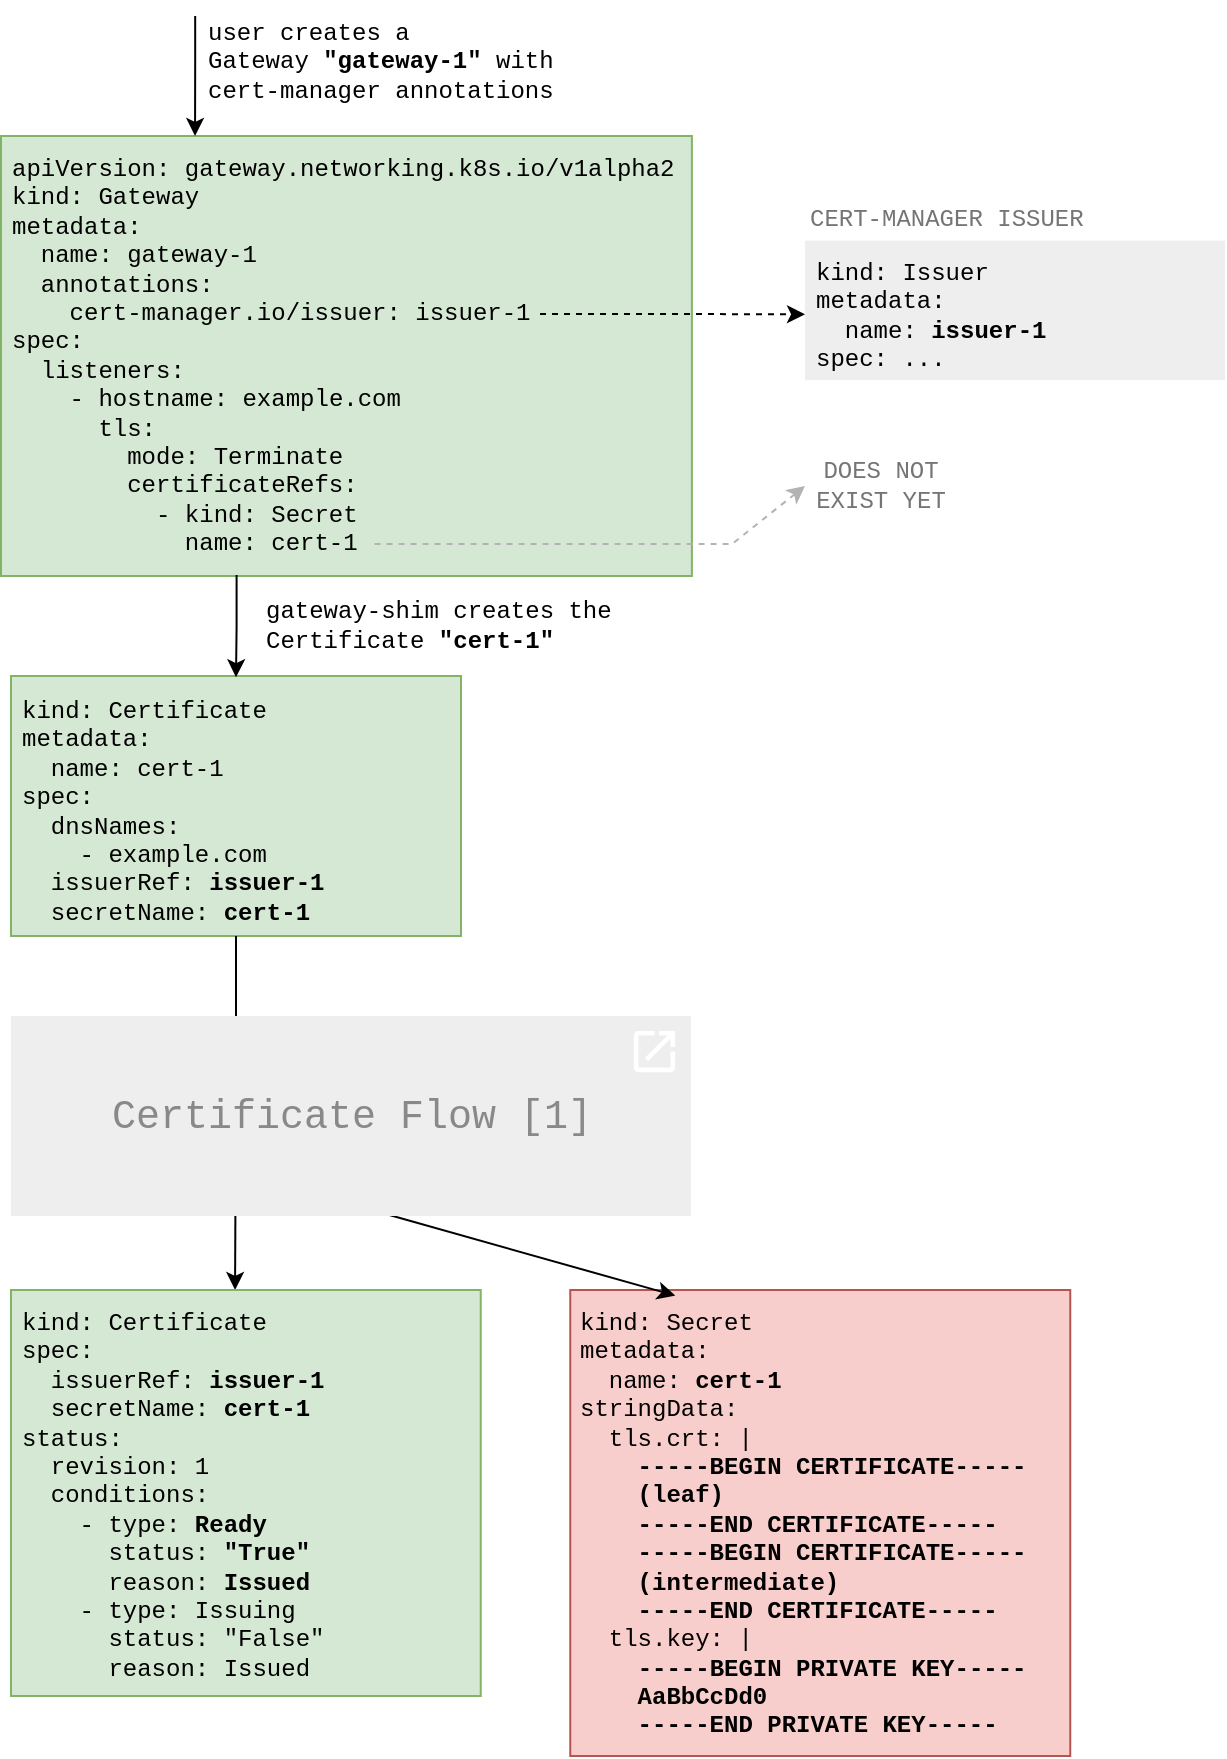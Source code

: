 <mxfile version="22.0.4" type="device">
  <diagram id="AW3OrBCQwjyOdo3bwChp" name="Page-1">
    <mxGraphModel dx="842" dy="1626" grid="1" gridSize="10" guides="1" tooltips="1" connect="1" arrows="1" fold="1" page="1" pageScale="1" pageWidth="827" pageHeight="1169" math="0" shadow="0">
      <root>
        <mxCell id="0" />
        <mxCell id="1" parent="0" />
        <mxCell id="SW6BRf9NdE8UDbDrH991-26" value="kind: Issuer&lt;br&gt;metadata:&lt;br&gt;&amp;nbsp; name:&amp;nbsp;&lt;b style=&quot;border-color: var(--border-color);&quot;&gt;issuer-1&lt;/b&gt;&lt;br&gt;spec: ..." style="text;html=1;align=left;verticalAlign=top;whiteSpace=wrap;rounded=0;fontFamily=Courier New;spacing=5;fillColor=#EEEEEE;" parent="1" vertex="1">
          <mxGeometry x="474.5" y="-187.67" width="210" height="69.67" as="geometry" />
        </mxCell>
        <mxCell id="SW6BRf9NdE8UDbDrH991-5" value="gateway-shim creates the Certificate &lt;b&gt;&quot;cert-1&quot;&lt;/b&gt;" style="text;html=1;strokeColor=none;fillColor=none;align=left;verticalAlign=middle;whiteSpace=wrap;rounded=0;fontFamily=Courier New;" parent="1" vertex="1">
          <mxGeometry x="203" y="-10" width="210" height="30" as="geometry" />
        </mxCell>
        <mxCell id="SW6BRf9NdE8UDbDrH991-16" value="" style="group;fontFamily=Courier New;" parent="1" vertex="1" connectable="0">
          <mxGeometry x="77.5" y="30" width="225" height="130" as="geometry" />
        </mxCell>
        <mxCell id="SW6BRf9NdE8UDbDrH991-1" value="" style="rounded=0;whiteSpace=wrap;html=1;fillColor=#d5e8d4;strokeColor=#82b366;fontFamily=Courier New;" parent="SW6BRf9NdE8UDbDrH991-16" vertex="1">
          <mxGeometry width="225" height="130" as="geometry" />
        </mxCell>
        <mxCell id="SW6BRf9NdE8UDbDrH991-2" value="kind: Certificate&lt;br&gt;metadata:&lt;br&gt;&amp;nbsp; name: cert-1&lt;br&gt;spec:&lt;br&gt;&amp;nbsp; dnsNames:&lt;br&gt;&amp;nbsp; &amp;nbsp; - example.com&lt;br&gt;&amp;nbsp; issuerRef: &lt;b&gt;issuer-1&lt;/b&gt;&lt;br&gt;&amp;nbsp; secretName: &lt;b&gt;cert-1&lt;/b&gt;" style="text;html=1;strokeColor=none;fillColor=none;align=left;verticalAlign=top;whiteSpace=wrap;rounded=0;fontFamily=Courier New;spacing=5;" parent="SW6BRf9NdE8UDbDrH991-16" vertex="1">
          <mxGeometry y="0.613" width="225" height="129.387" as="geometry" />
        </mxCell>
        <mxCell id="MYaeiiRs0e1uR92Mewc--82" value="&lt;div&gt;&lt;font&gt;DOES NOT EXIST YET&lt;/font&gt;&lt;/div&gt;" style="text;html=1;strokeColor=none;fillColor=none;align=center;verticalAlign=middle;whiteSpace=wrap;rounded=0;fontFamily=Courier New;fontColor=#757575;" parent="1" vertex="1">
          <mxGeometry x="474.5" y="-85" width="75" height="40" as="geometry" />
        </mxCell>
        <mxCell id="MYaeiiRs0e1uR92Mewc--84" value="CERT-MANAGER ISSUER" style="text;html=1;strokeColor=none;fillColor=none;align=left;verticalAlign=middle;whiteSpace=wrap;rounded=0;dashed=1;fontColor=#757575;fontFamily=Courier New;" parent="1" vertex="1">
          <mxGeometry x="474.5" y="-207.67" width="140" height="20" as="geometry" />
        </mxCell>
        <mxCell id="gfwWATJFP_jRYh0Kxk0O-1" value="" style="group;fontFamily=Courier New;" parent="1" vertex="1" connectable="0">
          <mxGeometry x="72.5" y="-240" width="347.5" height="220" as="geometry" />
        </mxCell>
        <mxCell id="gfwWATJFP_jRYh0Kxk0O-2" value="" style="rounded=0;whiteSpace=wrap;html=1;fillColor=#d5e8d4;strokeColor=#82b366;fontFamily=Courier New;" parent="gfwWATJFP_jRYh0Kxk0O-1" vertex="1">
          <mxGeometry width="345.444" height="220" as="geometry" />
        </mxCell>
        <mxCell id="gfwWATJFP_jRYh0Kxk0O-3" value="&lt;div&gt;apiVersion: gateway.networking.k8s.io/v1alpha2&lt;/div&gt;kind: Gateway&lt;br&gt;metadata:&lt;br&gt;&amp;nbsp; name: gateway-1&lt;br&gt;&amp;nbsp; annotations:&lt;br&gt;&amp;nbsp; &amp;nbsp;&amp;nbsp;cert-manager.io/issuer: issuer-1&lt;br&gt;&lt;div&gt;spec:&lt;/div&gt;&lt;div&gt;&amp;nbsp; listeners:&lt;/div&gt;&lt;div&gt;&amp;nbsp; &amp;nbsp; -&amp;nbsp;&lt;span style=&quot;background-color: initial;&quot;&gt;hostname: example.com&lt;/span&gt;&lt;/div&gt;&lt;div&gt;&amp;nbsp; &amp;nbsp; &amp;nbsp; tls:&lt;/div&gt;&lt;div&gt;&amp;nbsp; &amp;nbsp; &amp;nbsp; &amp;nbsp; mode: Terminate&lt;/div&gt;&lt;div&gt;&amp;nbsp; &amp;nbsp; &amp;nbsp; &amp;nbsp; certificateRefs:&lt;/div&gt;&lt;div&gt;&amp;nbsp; &amp;nbsp; &amp;nbsp; &amp;nbsp; &amp;nbsp; -&amp;nbsp;kind: Secret&lt;br&gt;&amp;nbsp; &amp;nbsp; &amp;nbsp; &amp;nbsp; &amp;nbsp; &amp;nbsp; name: cert-1&lt;/div&gt;" style="text;html=1;strokeColor=none;fillColor=none;align=left;verticalAlign=top;whiteSpace=wrap;rounded=0;fontFamily=Courier New;spacing=5;" parent="gfwWATJFP_jRYh0Kxk0O-1" vertex="1">
          <mxGeometry width="345.444" height="220" as="geometry" />
        </mxCell>
        <mxCell id="MYaeiiRs0e1uR92Mewc--83" value="" style="endArrow=none;html=1;dashed=1;startArrow=classic;startFill=1;fontColor=#757575;strokeColor=#B3B3B3;fontFamily=Courier New;rounded=0;exitX=0;exitY=0.5;exitDx=0;exitDy=0;" parent="gfwWATJFP_jRYh0Kxk0O-1" source="MYaeiiRs0e1uR92Mewc--82" edge="1">
          <mxGeometry width="50" height="50" relative="1" as="geometry">
            <mxPoint x="206.618" y="239.536" as="sourcePoint" />
            <mxPoint x="185.5" y="204.048" as="targetPoint" />
            <Array as="points">
              <mxPoint x="365.5" y="204.048" />
            </Array>
          </mxGeometry>
        </mxCell>
        <mxCell id="gfwWATJFP_jRYh0Kxk0O-7" value="" style="edgeStyle=orthogonalEdgeStyle;rounded=0;orthogonalLoop=1;jettySize=auto;html=1;exitX=0.341;exitY=0.998;exitDx=0;exitDy=0;exitPerimeter=0;" parent="1" source="gfwWATJFP_jRYh0Kxk0O-3" target="SW6BRf9NdE8UDbDrH991-2" edge="1">
          <mxGeometry relative="1" as="geometry">
            <Array as="points" />
          </mxGeometry>
        </mxCell>
        <mxCell id="gfwWATJFP_jRYh0Kxk0O-4" value="user creates a Gateway&amp;nbsp;&lt;b&gt;&quot;gateway-1&quot;&lt;/b&gt; with cert-manager annotations" style="text;html=1;strokeColor=none;fillColor=none;align=left;verticalAlign=middle;whiteSpace=wrap;rounded=0;fontFamily=Courier New;" parent="1" vertex="1">
          <mxGeometry x="173.59" y="-300" width="190.47" height="45.78" as="geometry" />
        </mxCell>
        <mxCell id="ZZ92xPVQZ7XZ2kMUYkGM-2" value="" style="endArrow=classic;html=1;fontFamily=Courier New;dashed=1;edgeStyle=elbowEdgeStyle;rounded=0;entryX=0;entryY=0.5;entryDx=0;entryDy=0;" parent="1" edge="1">
          <mxGeometry width="50" height="50" relative="1" as="geometry">
            <mxPoint x="342" y="-151" as="sourcePoint" />
            <mxPoint x="474.5" y="-150.835" as="targetPoint" />
          </mxGeometry>
        </mxCell>
        <mxCell id="gfwWATJFP_jRYh0Kxk0O-10" value="kind: Secret&lt;br&gt;metadata:&lt;br&gt;&amp;nbsp; name:&amp;nbsp;&lt;b style=&quot;border-color: var(--border-color);&quot;&gt;cert&lt;/b&gt;&lt;b&gt;-1&lt;/b&gt;&lt;br&gt;stringData:&lt;br&gt;&amp;nbsp; tls.crt: |&lt;br&gt;&lt;b&gt;&amp;nbsp; &amp;nbsp; -----BEGIN CERTIFICATE-----&lt;br&gt;&amp;nbsp; &amp;nbsp; (leaf)&lt;br&gt;&amp;nbsp; &amp;nbsp; -----END CERTIFICATE-----&lt;br&gt;&lt;/b&gt;&lt;b&gt;&amp;nbsp; &amp;nbsp; -----BEGIN CERTIFICATE-----&lt;br&gt;&amp;nbsp; &amp;nbsp; (intermediate)&lt;br&gt;&amp;nbsp; &amp;nbsp; -----END CERTIFICATE-----&lt;/b&gt;&lt;br&gt;&amp;nbsp; tls.key: |&lt;br&gt;&amp;nbsp; &lt;b&gt;&amp;nbsp;&amp;nbsp;&lt;span&gt;-----BEGIN PRIVATE KEY-----&lt;br&gt;&amp;nbsp; &amp;nbsp; AaBbCcDd0&lt;br&gt;&lt;/span&gt;&lt;/b&gt;&lt;div&gt;&lt;b&gt;&amp;nbsp; &amp;nbsp; -----END PRIVATE KEY-----&lt;/b&gt;&lt;/div&gt;" style="text;html=1;strokeColor=#b85450;fillColor=#f8cecc;align=left;verticalAlign=top;whiteSpace=wrap;rounded=0;fontFamily=Courier New;spacingTop=0;spacingBottom=0;spacing=5;" parent="1" vertex="1">
          <mxGeometry x="357.13" y="337" width="250" height="233" as="geometry" />
        </mxCell>
        <mxCell id="gfwWATJFP_jRYh0Kxk0O-11" value="" style="endArrow=none;html=1;fontFamily=Courier New;fontColor=#757575;strokeColor=#000000;endFill=0;startArrow=classic;startFill=1;entryX=0.33;entryY=0.985;entryDx=0;entryDy=0;entryPerimeter=0;exitX=0.477;exitY=0;exitDx=0;exitDy=0;exitPerimeter=0;" parent="1" source="gfwWATJFP_jRYh0Kxk0O-12" target="MYaeiiRs0e1uR92Mewc--26" edge="1">
          <mxGeometry width="50" height="50" relative="1" as="geometry">
            <mxPoint x="655" y="320" as="sourcePoint" />
            <mxPoint x="810" y="160" as="targetPoint" />
          </mxGeometry>
        </mxCell>
        <mxCell id="gfwWATJFP_jRYh0Kxk0O-12" value="kind: Certificate&lt;br&gt;spec:&lt;br&gt;&amp;nbsp; issuerRef:&amp;nbsp;&lt;b style=&quot;border-color: var(--border-color);&quot;&gt;issuer-1&lt;/b&gt;&lt;br&gt;&amp;nbsp; secretName:&amp;nbsp;&lt;b&gt;&lt;span style=&quot;border-color: var(--border-color);&quot;&gt;cert&lt;/span&gt;-1&lt;/b&gt;&lt;br&gt;status:&lt;br&gt;&amp;nbsp; revision: 1&lt;br&gt;&amp;nbsp; conditions:&lt;br&gt;&amp;nbsp; &amp;nbsp; - type: &lt;b&gt;Ready&lt;/b&gt;&lt;br&gt;&amp;nbsp; &amp;nbsp; &amp;nbsp; status: &lt;b&gt;&quot;True&quot;&lt;/b&gt;&lt;br&gt;&amp;nbsp; &amp;nbsp; &amp;nbsp; reason: &lt;b&gt;Issued&lt;/b&gt;&lt;br&gt;&amp;nbsp; &amp;nbsp; - type: Issuing&lt;br&gt;&amp;nbsp; &amp;nbsp; &amp;nbsp; status: &quot;False&quot;&lt;br&gt;&amp;nbsp; &amp;nbsp; &amp;nbsp; reason: Issued&lt;b&gt;&lt;br&gt;&lt;/b&gt;" style="text;html=1;strokeColor=#82b366;fillColor=#d5e8d4;align=left;verticalAlign=top;whiteSpace=wrap;rounded=0;fontFamily=Courier New;spacingTop=0;spacingBottom=0;spacing=5;" parent="1" vertex="1">
          <mxGeometry x="77.5" y="337" width="234.87" height="203" as="geometry" />
        </mxCell>
        <mxCell id="gfwWATJFP_jRYh0Kxk0O-16" value="" style="endArrow=none;html=1;fontFamily=Courier New;fontColor=#757575;strokeColor=#000000;endFill=0;startArrow=classic;startFill=1;" parent="1" target="SW6BRf9NdE8UDbDrH991-2" edge="1">
          <mxGeometry width="50" height="50" relative="1" as="geometry">
            <mxPoint x="190" y="210" as="sourcePoint" />
            <mxPoint x="218" y="310" as="targetPoint" />
          </mxGeometry>
        </mxCell>
        <mxCell id="gfwWATJFP_jRYh0Kxk0O-17" value="" style="endArrow=none;html=1;fontFamily=Courier New;fontColor=#757575;strokeColor=#000000;endFill=0;startArrow=classic;startFill=1;exitX=0.21;exitY=0.012;exitDx=0;exitDy=0;exitPerimeter=0;entryX=0.546;entryY=0.985;entryDx=0;entryDy=0;entryPerimeter=0;" parent="1" source="gfwWATJFP_jRYh0Kxk0O-10" target="MYaeiiRs0e1uR92Mewc--26" edge="1">
          <mxGeometry width="50" height="50" relative="1" as="geometry">
            <mxPoint x="200" y="220" as="sourcePoint" />
            <mxPoint x="200" y="180" as="targetPoint" />
          </mxGeometry>
        </mxCell>
        <mxCell id="xtWDsuV548OkmV7Q842l-5" value="" style="edgeStyle=orthogonalEdgeStyle;rounded=0;orthogonalLoop=1;jettySize=auto;html=1;" parent="1" edge="1">
          <mxGeometry relative="1" as="geometry">
            <mxPoint x="169.59" y="-300" as="sourcePoint" />
            <mxPoint x="169.53" y="-240" as="targetPoint" />
            <Array as="points">
              <mxPoint x="169.59" y="-280" />
              <mxPoint x="169.59" y="-280" />
            </Array>
          </mxGeometry>
        </mxCell>
        <UserObject label="Certificate Flow [1]" link="/docs/usage/certificate/" linkTarget="_blank" id="MYaeiiRs0e1uR92Mewc--26">
          <mxCell style="rounded=0;whiteSpace=wrap;html=1;align=center;fontFamily=Courier New;strokeColor=none;fillColor=#EEEEEE;fontSize=20;fontColor=#898989;" parent="1" vertex="1">
            <mxGeometry x="77.5" y="200" width="340" height="100" as="geometry" />
          </mxCell>
        </UserObject>
        <UserObject label="" link="/docs/usage/certificate/" linkTarget="_blank" id="G6DhhnYIuvKHuKb8DNrd-2">
          <mxCell style="shape=image;verticalLabelPosition=bottom;labelBackgroundColor=default;verticalAlign=top;aspect=fixed;imageAspect=0;image=data:image/svg+xml,PHN2ZyB4bWxucz0iaHR0cDovL3d3dy53My5vcmcvMjAwMC9zdmciIHZpZXdCb3g9IjAgMCA0OCA0OCIgaGVpZ2h0PSI0OCIgd2lkdGg9IjQ4Ij48cGF0aCBkPSJNMzggMzhIMTBWMTBoMTRWNkgxMGMtMi4yMSAwLTQgMS43OS00IDR2MjhjMCAyLjIxIDEuNzkgNCA0IDRoMjhjMi4yMSAwIDQtMS43OSA0LTRWMjRoLTR2MTR6TTI4IDZ2NGg3LjE3TDE1LjUxIDI5LjY2bDIuODMgMi44M0wzOCAxMi44M1YyMGg0VjZIMjh6IiBmaWxsPSIjRkZGRiIvPjwvc3ZnPg==;" parent="1" vertex="1">
            <mxGeometry x="385.5" y="204" width="27.5" height="27.5" as="geometry" />
          </mxCell>
        </UserObject>
      </root>
    </mxGraphModel>
  </diagram>
</mxfile>
